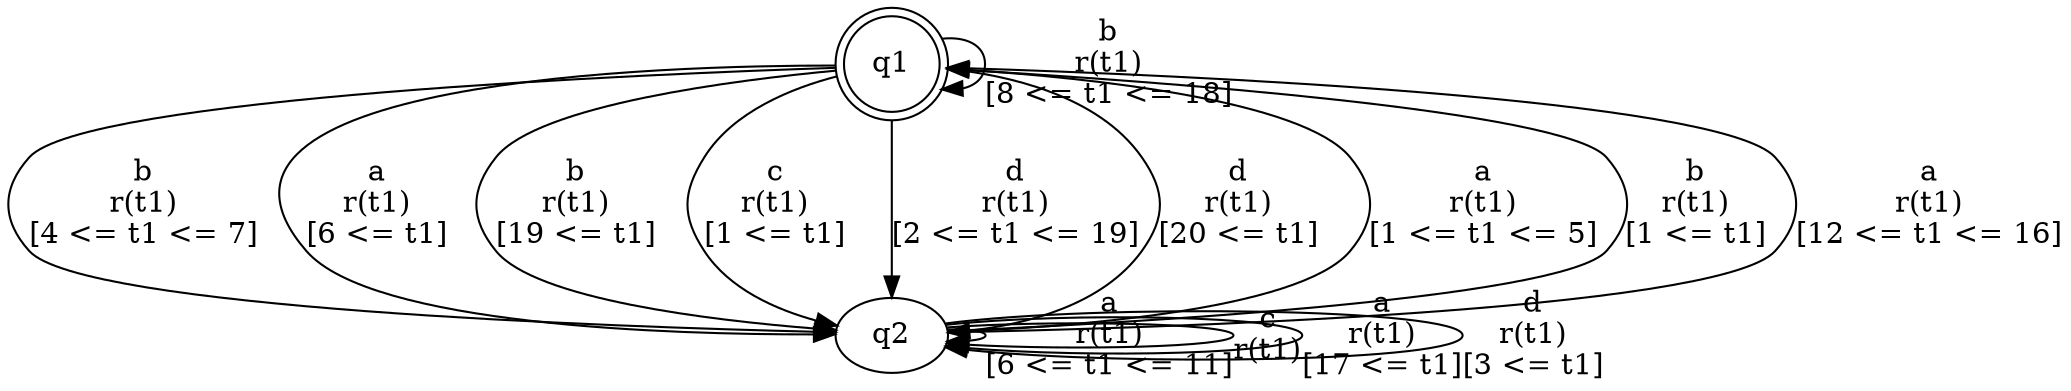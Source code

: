 digraph "tests_1/test32/solution201/solution" {
	q1[label=q1 shape=doublecircle]
	q2[label=q2]
	q1 -> q2[label="b\nr(t1)\n[4 <= t1 <= 7]"]
	q2 -> q1[label="a\nr(t1)\n[1 <= t1 <= 5]"]
	q2 -> q1[label="b\nr(t1)\n[1 <= t1]"]
	q2 -> q2[label="a\nr(t1)\n[6 <= t1 <= 11]"]
	q2 -> q2[label="c\nr(t1)\n"]
	q2 -> q2[label="a\nr(t1)\n[17 <= t1]"]
	q2 -> q2[label="d\nr(t1)\n[3 <= t1]"]
	q2 -> q1[label="a\nr(t1)\n[12 <= t1 <= 16]"]
	q1 -> q1[label="b\nr(t1)\n[8 <= t1 <= 18]"]
	q1 -> q2[label="a\nr(t1)\n[6 <= t1]"]
	q1 -> q2[label="b\nr(t1)\n[19 <= t1]"]
	q1 -> q2[label="c\nr(t1)\n[1 <= t1]"]
	q1 -> q2[label="d\nr(t1)\n[2 <= t1 <= 19]"]
	q1 -> q2[label="d\nr(t1)\n[20 <= t1]"]
}

